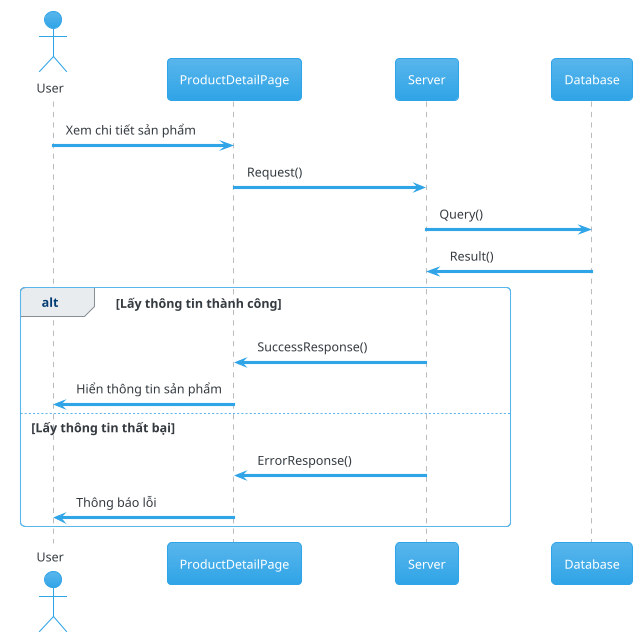 @startuml 01_view_product_detail
!theme cerulean

actor       User       as u
participant ProductDetailPage as sp
participant Server as s
participant Database as d

u   -> sp: Xem chi tiết sản phẩm

sp  -> s: Request()
s   -> d: Query()
d   -> s: Result()

alt Lấy thông tin thành công
  s   -> sp: SuccessResponse()
  sp  -> u: Hiển thông tin sản phẩm
else Lấy thông tin thất bại
  s   -> sp: ErrorResponse()
  sp  -> u: Thông báo lỗi
end

@enduml

